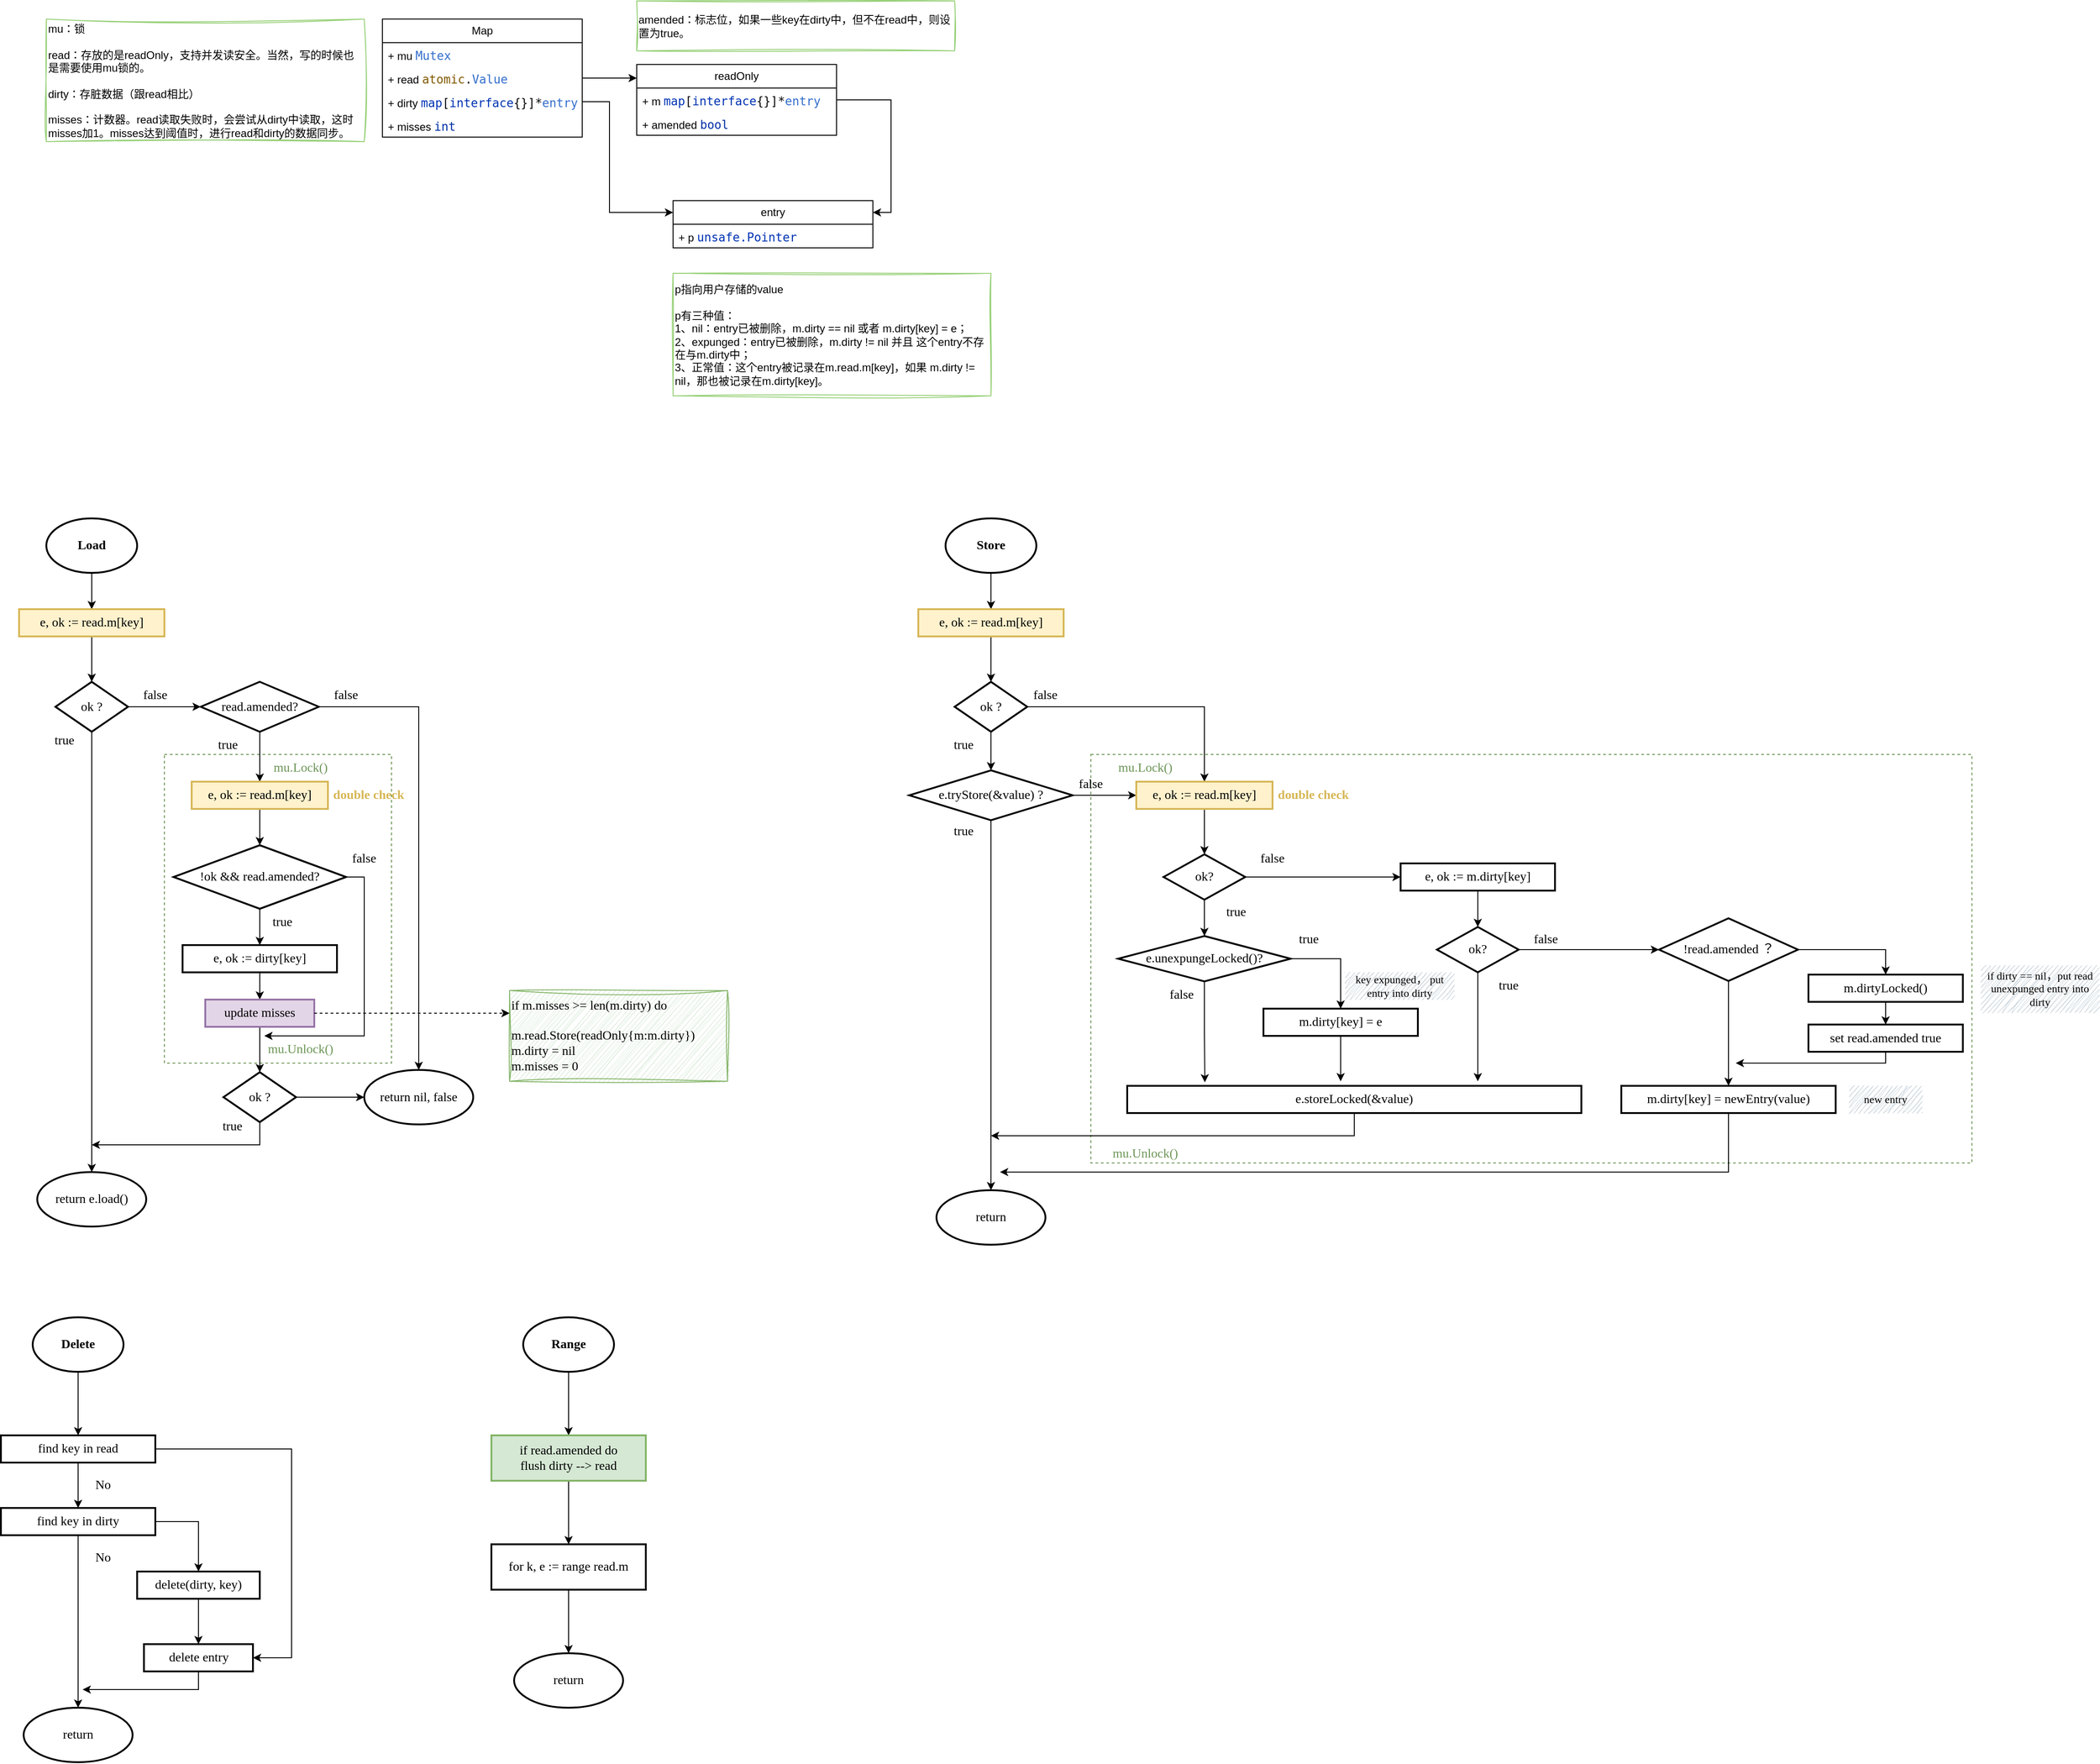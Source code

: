 <mxfile version="21.0.6" type="github" pages="2">
  <diagram name="sync.Map" id="-BiWtIMFoqAlZpXaxyfn">
    <mxGraphModel dx="2022" dy="663" grid="1" gridSize="10" guides="1" tooltips="1" connect="1" arrows="1" fold="1" page="1" pageScale="1" pageWidth="827" pageHeight="1169" math="0" shadow="0">
      <root>
        <mxCell id="0" />
        <mxCell id="1" parent="0" />
        <mxCell id="FL3PhiT9PTm7MLn6hLmr-147" value="" style="rounded=0;whiteSpace=wrap;html=1;dashed=1;strokeColor=#6B9455;" vertex="1" parent="1">
          <mxGeometry x="900" y="1010" width="970" height="450" as="geometry" />
        </mxCell>
        <mxCell id="FL3PhiT9PTm7MLn6hLmr-145" value="" style="rounded=0;whiteSpace=wrap;html=1;dashed=1;strokeColor=#6B9455;" vertex="1" parent="1">
          <mxGeometry x="-120" y="1010" width="250" height="340" as="geometry" />
        </mxCell>
        <mxCell id="FL3PhiT9PTm7MLn6hLmr-1" value="Map" style="swimlane;fontStyle=0;childLayout=stackLayout;horizontal=1;startSize=26;fillColor=none;horizontalStack=0;resizeParent=1;resizeParentMax=0;resizeLast=0;collapsible=1;marginBottom=0;whiteSpace=wrap;html=1;" vertex="1" parent="1">
          <mxGeometry x="120" y="200" width="220" height="130" as="geometry" />
        </mxCell>
        <mxCell id="FL3PhiT9PTm7MLn6hLmr-2" value="+&amp;nbsp;mu &lt;span style=&quot;font-family: &amp;quot;JetBrains Mono&amp;quot;, monospace; font-size: 9.8pt; color: rgb(51, 110, 204);&quot;&gt;Mutex&lt;/span&gt;" style="text;strokeColor=none;fillColor=none;align=left;verticalAlign=top;spacingLeft=4;spacingRight=4;overflow=hidden;rotatable=0;points=[[0,0.5],[1,0.5]];portConstraint=eastwest;whiteSpace=wrap;html=1;" vertex="1" parent="FL3PhiT9PTm7MLn6hLmr-1">
          <mxGeometry y="26" width="220" height="26" as="geometry" />
        </mxCell>
        <mxCell id="FL3PhiT9PTm7MLn6hLmr-3" value="+&amp;nbsp;read &lt;span style=&quot;font-family: &amp;quot;JetBrains Mono&amp;quot;, monospace; font-size: 9.8pt; color: rgb(128, 89, 0);&quot;&gt;atomic&lt;/span&gt;&lt;span style=&quot;background-color: rgb(255, 255, 255); color: rgb(8, 8, 8); font-family: &amp;quot;JetBrains Mono&amp;quot;, monospace; font-size: 9.8pt;&quot;&gt;.&lt;/span&gt;&lt;span style=&quot;font-family: &amp;quot;JetBrains Mono&amp;quot;, monospace; font-size: 9.8pt; color: rgb(51, 110, 204);&quot;&gt;Value&lt;/span&gt;" style="text;strokeColor=none;fillColor=none;align=left;verticalAlign=top;spacingLeft=4;spacingRight=4;overflow=hidden;rotatable=0;points=[[0,0.5],[1,0.5]];portConstraint=eastwest;whiteSpace=wrap;html=1;" vertex="1" parent="FL3PhiT9PTm7MLn6hLmr-1">
          <mxGeometry y="52" width="220" height="26" as="geometry" />
        </mxCell>
        <mxCell id="FL3PhiT9PTm7MLn6hLmr-4" value="+&amp;nbsp;dirty &lt;span style=&quot;font-family: &amp;quot;JetBrains Mono&amp;quot;, monospace; font-size: 9.8pt; color: rgb(0, 51, 179);&quot;&gt;map&lt;/span&gt;&lt;span style=&quot;background-color: rgb(255, 255, 255); color: rgb(8, 8, 8); font-family: &amp;quot;JetBrains Mono&amp;quot;, monospace; font-size: 9.8pt;&quot;&gt;[&lt;/span&gt;&lt;span style=&quot;font-family: &amp;quot;JetBrains Mono&amp;quot;, monospace; font-size: 9.8pt; color: rgb(0, 51, 179);&quot;&gt;interface&lt;/span&gt;&lt;span style=&quot;background-color: rgb(255, 255, 255); color: rgb(8, 8, 8); font-family: &amp;quot;JetBrains Mono&amp;quot;, monospace; font-size: 9.8pt;&quot;&gt;{}]*&lt;/span&gt;&lt;span style=&quot;font-family: &amp;quot;JetBrains Mono&amp;quot;, monospace; font-size: 9.8pt; color: rgb(51, 110, 204);&quot;&gt;entry&lt;/span&gt;" style="text;strokeColor=none;fillColor=none;align=left;verticalAlign=top;spacingLeft=4;spacingRight=4;overflow=hidden;rotatable=0;points=[[0,0.5],[1,0.5]];portConstraint=eastwest;whiteSpace=wrap;html=1;" vertex="1" parent="FL3PhiT9PTm7MLn6hLmr-1">
          <mxGeometry y="78" width="220" height="26" as="geometry" />
        </mxCell>
        <mxCell id="FL3PhiT9PTm7MLn6hLmr-5" value="+&amp;nbsp;misses &lt;span style=&quot;font-family: &amp;quot;JetBrains Mono&amp;quot;, monospace; font-size: 9.8pt; color: rgb(0, 47, 166);&quot;&gt;int&lt;/span&gt;" style="text;strokeColor=none;fillColor=none;align=left;verticalAlign=top;spacingLeft=4;spacingRight=4;overflow=hidden;rotatable=0;points=[[0,0.5],[1,0.5]];portConstraint=eastwest;whiteSpace=wrap;html=1;" vertex="1" parent="FL3PhiT9PTm7MLn6hLmr-1">
          <mxGeometry y="104" width="220" height="26" as="geometry" />
        </mxCell>
        <mxCell id="FL3PhiT9PTm7MLn6hLmr-19" value="" style="edgeStyle=orthogonalEdgeStyle;rounded=0;orthogonalLoop=1;jettySize=auto;html=1;entryX=1;entryY=0.25;entryDx=0;entryDy=0;" edge="1" parent="1" source="FL3PhiT9PTm7MLn6hLmr-6" target="FL3PhiT9PTm7MLn6hLmr-11">
          <mxGeometry relative="1" as="geometry">
            <mxPoint x="770.0" y="289" as="targetPoint" />
            <Array as="points">
              <mxPoint x="680" y="289" />
              <mxPoint x="680" y="413" />
            </Array>
          </mxGeometry>
        </mxCell>
        <mxCell id="FL3PhiT9PTm7MLn6hLmr-6" value="readOnly" style="swimlane;fontStyle=0;childLayout=stackLayout;horizontal=1;startSize=26;fillColor=none;horizontalStack=0;resizeParent=1;resizeParentMax=0;resizeLast=0;collapsible=1;marginBottom=0;whiteSpace=wrap;html=1;" vertex="1" parent="1">
          <mxGeometry x="400" y="250" width="220" height="78" as="geometry" />
        </mxCell>
        <mxCell id="FL3PhiT9PTm7MLn6hLmr-9" value="+ m&amp;nbsp;&lt;span style=&quot;font-family: &amp;quot;JetBrains Mono&amp;quot;, monospace; font-size: 9.8pt; color: rgb(0, 51, 179);&quot;&gt;map&lt;/span&gt;&lt;span style=&quot;background-color: rgb(255, 255, 255); color: rgb(8, 8, 8); font-family: &amp;quot;JetBrains Mono&amp;quot;, monospace; font-size: 9.8pt;&quot;&gt;[&lt;/span&gt;&lt;span style=&quot;font-family: &amp;quot;JetBrains Mono&amp;quot;, monospace; font-size: 9.8pt; color: rgb(0, 51, 179);&quot;&gt;interface&lt;/span&gt;&lt;span style=&quot;background-color: rgb(255, 255, 255); color: rgb(8, 8, 8); font-family: &amp;quot;JetBrains Mono&amp;quot;, monospace; font-size: 9.8pt;&quot;&gt;{}]*&lt;/span&gt;&lt;span style=&quot;font-family: &amp;quot;JetBrains Mono&amp;quot;, monospace; font-size: 9.8pt; color: rgb(51, 110, 204);&quot;&gt;entry&lt;/span&gt;" style="text;strokeColor=none;fillColor=none;align=left;verticalAlign=top;spacingLeft=4;spacingRight=4;overflow=hidden;rotatable=0;points=[[0,0.5],[1,0.5]];portConstraint=eastwest;whiteSpace=wrap;html=1;" vertex="1" parent="FL3PhiT9PTm7MLn6hLmr-6">
          <mxGeometry y="26" width="220" height="26" as="geometry" />
        </mxCell>
        <mxCell id="FL3PhiT9PTm7MLn6hLmr-10" value="+ amended&amp;nbsp;&lt;span style=&quot;font-family: &amp;quot;JetBrains Mono&amp;quot;, monospace; font-size: 9.8pt; color: rgb(0, 47, 166);&quot;&gt;bool&lt;/span&gt;" style="text;strokeColor=none;fillColor=none;align=left;verticalAlign=top;spacingLeft=4;spacingRight=4;overflow=hidden;rotatable=0;points=[[0,0.5],[1,0.5]];portConstraint=eastwest;whiteSpace=wrap;html=1;" vertex="1" parent="FL3PhiT9PTm7MLn6hLmr-6">
          <mxGeometry y="52" width="220" height="26" as="geometry" />
        </mxCell>
        <mxCell id="FL3PhiT9PTm7MLn6hLmr-11" value="entry" style="swimlane;fontStyle=0;childLayout=stackLayout;horizontal=1;startSize=26;fillColor=none;horizontalStack=0;resizeParent=1;resizeParentMax=0;resizeLast=0;collapsible=1;marginBottom=0;whiteSpace=wrap;html=1;" vertex="1" parent="1">
          <mxGeometry x="440" y="400" width="220" height="52" as="geometry" />
        </mxCell>
        <mxCell id="FL3PhiT9PTm7MLn6hLmr-12" value="+ p &lt;font face=&quot;JetBrains Mono, monospace&quot; color=&quot;#0033b3&quot;&gt;&lt;span style=&quot;font-size: 13.067px;&quot;&gt;unsafe.Pointer&lt;/span&gt;&lt;/font&gt;" style="text;strokeColor=none;fillColor=none;align=left;verticalAlign=top;spacingLeft=4;spacingRight=4;overflow=hidden;rotatable=0;points=[[0,0.5],[1,0.5]];portConstraint=eastwest;whiteSpace=wrap;html=1;" vertex="1" parent="FL3PhiT9PTm7MLn6hLmr-11">
          <mxGeometry y="26" width="220" height="26" as="geometry" />
        </mxCell>
        <mxCell id="FL3PhiT9PTm7MLn6hLmr-14" value="p指向用户存储的value&lt;br&gt;&lt;br&gt;p有三种值：&lt;br&gt;1、nil：entry已被删除，m.dirty == nil 或者 m.dirty[key] = e；&lt;br&gt;2、expunged：entry已被删除，m.dirty != nil 并且 这个entry不存在与m.dirty中；&lt;br&gt;3、正常值：这个entry被记录在m.read.m[key]，如果 m.dirty != nil，那也被记录在m.dirty[key]。" style="text;html=1;align=left;verticalAlign=middle;whiteSpace=wrap;rounded=0;sketch=1;curveFitting=1;jiggle=2;strokeColor=#97D077;" vertex="1" parent="1">
          <mxGeometry x="440" y="480" width="350" height="135" as="geometry" />
        </mxCell>
        <mxCell id="FL3PhiT9PTm7MLn6hLmr-15" value="" style="endArrow=classic;html=1;rounded=0;exitX=1;exitY=0.5;exitDx=0;exitDy=0;" edge="1" parent="1" source="FL3PhiT9PTm7MLn6hLmr-3">
          <mxGeometry width="50" height="50" relative="1" as="geometry">
            <mxPoint x="280" y="400" as="sourcePoint" />
            <mxPoint x="400" y="265" as="targetPoint" />
          </mxGeometry>
        </mxCell>
        <mxCell id="FL3PhiT9PTm7MLn6hLmr-20" value="" style="edgeStyle=orthogonalEdgeStyle;rounded=0;orthogonalLoop=1;jettySize=auto;html=1;entryX=0;entryY=0.25;entryDx=0;entryDy=0;exitX=1;exitY=0.5;exitDx=0;exitDy=0;" edge="1" parent="1" source="FL3PhiT9PTm7MLn6hLmr-4" target="FL3PhiT9PTm7MLn6hLmr-11">
          <mxGeometry relative="1" as="geometry">
            <Array as="points">
              <mxPoint x="370" y="291" />
              <mxPoint x="370" y="413" />
            </Array>
          </mxGeometry>
        </mxCell>
        <mxCell id="FL3PhiT9PTm7MLn6hLmr-22" value="mu：锁&lt;br&gt;&lt;br&gt;read：存放的是readOnly，支持并发读安全。当然，写的时候也是需要使用mu锁的。&lt;br&gt;&lt;br&gt;dirty：存脏数据（跟read相比）&lt;br&gt;&lt;br&gt;misses：计数器。read读取失败时，会尝试从dirty中读取，这时misses加1。misses达到阈值时，进行read和dirty的数据同步。" style="text;html=1;align=left;verticalAlign=middle;whiteSpace=wrap;rounded=0;sketch=1;curveFitting=1;jiggle=2;strokeColor=#97D077;" vertex="1" parent="1">
          <mxGeometry x="-250" y="200" width="350" height="135" as="geometry" />
        </mxCell>
        <mxCell id="FL3PhiT9PTm7MLn6hLmr-23" value="amended：标志位，如果一些key在dirty中，但不在read中，则设置为true。" style="text;html=1;align=left;verticalAlign=middle;whiteSpace=wrap;rounded=0;sketch=1;curveFitting=1;jiggle=2;strokeColor=#97D077;" vertex="1" parent="1">
          <mxGeometry x="400" y="180" width="350" height="55" as="geometry" />
        </mxCell>
        <mxCell id="FL3PhiT9PTm7MLn6hLmr-26" value="" style="edgeStyle=orthogonalEdgeStyle;rounded=0;orthogonalLoop=1;jettySize=auto;html=1;fontFamily=Comic Sans MS;fontSize=14;" edge="1" parent="1" source="FL3PhiT9PTm7MLn6hLmr-24" target="FL3PhiT9PTm7MLn6hLmr-25">
          <mxGeometry relative="1" as="geometry" />
        </mxCell>
        <mxCell id="FL3PhiT9PTm7MLn6hLmr-24" value="Load" style="strokeWidth=2;html=1;shape=mxgraph.flowchart.start_1;whiteSpace=wrap;fontFamily=Comic Sans MS;fontSize=14;fontStyle=1" vertex="1" parent="1">
          <mxGeometry x="-250" y="750" width="100" height="60" as="geometry" />
        </mxCell>
        <mxCell id="FL3PhiT9PTm7MLn6hLmr-28" value="" style="edgeStyle=orthogonalEdgeStyle;rounded=0;orthogonalLoop=1;jettySize=auto;html=1;" edge="1" parent="1" source="FL3PhiT9PTm7MLn6hLmr-25" target="FL3PhiT9PTm7MLn6hLmr-27">
          <mxGeometry relative="1" as="geometry" />
        </mxCell>
        <mxCell id="FL3PhiT9PTm7MLn6hLmr-25" value="e, ok := read.m[key]" style="whiteSpace=wrap;html=1;strokeWidth=2;fontFamily=Comic Sans MS;fontSize=14;fillColor=#fff2cc;strokeColor=#d6b656;" vertex="1" parent="1">
          <mxGeometry x="-280" y="850" width="160" height="30" as="geometry" />
        </mxCell>
        <mxCell id="FL3PhiT9PTm7MLn6hLmr-30" value="" style="edgeStyle=orthogonalEdgeStyle;rounded=0;orthogonalLoop=1;jettySize=auto;html=1;" edge="1" parent="1" source="FL3PhiT9PTm7MLn6hLmr-27" target="FL3PhiT9PTm7MLn6hLmr-29">
          <mxGeometry relative="1" as="geometry" />
        </mxCell>
        <mxCell id="FL3PhiT9PTm7MLn6hLmr-32" value="" style="edgeStyle=orthogonalEdgeStyle;rounded=0;orthogonalLoop=1;jettySize=auto;html=1;" edge="1" parent="1" source="FL3PhiT9PTm7MLn6hLmr-27" target="FL3PhiT9PTm7MLn6hLmr-31">
          <mxGeometry relative="1" as="geometry" />
        </mxCell>
        <mxCell id="FL3PhiT9PTm7MLn6hLmr-27" value="ok ?" style="rhombus;whiteSpace=wrap;html=1;fontSize=14;fontFamily=Comic Sans MS;strokeWidth=2;" vertex="1" parent="1">
          <mxGeometry x="-240" y="930" width="80" height="55" as="geometry" />
        </mxCell>
        <mxCell id="FL3PhiT9PTm7MLn6hLmr-29" value="return e.load()" style="strokeWidth=2;html=1;shape=mxgraph.flowchart.start_1;whiteSpace=wrap;fontFamily=Comic Sans MS;fontSize=14;" vertex="1" parent="1">
          <mxGeometry x="-260" y="1470" width="120" height="60" as="geometry" />
        </mxCell>
        <mxCell id="FL3PhiT9PTm7MLn6hLmr-38" value="" style="edgeStyle=orthogonalEdgeStyle;rounded=0;orthogonalLoop=1;jettySize=auto;html=1;" edge="1" parent="1" source="FL3PhiT9PTm7MLn6hLmr-31" target="FL3PhiT9PTm7MLn6hLmr-37">
          <mxGeometry relative="1" as="geometry" />
        </mxCell>
        <mxCell id="FL3PhiT9PTm7MLn6hLmr-59" value="" style="edgeStyle=orthogonalEdgeStyle;rounded=0;orthogonalLoop=1;jettySize=auto;html=1;entryX=0.5;entryY=0;entryDx=0;entryDy=0;entryPerimeter=0;" edge="1" parent="1" source="FL3PhiT9PTm7MLn6hLmr-31" target="FL3PhiT9PTm7MLn6hLmr-56">
          <mxGeometry relative="1" as="geometry">
            <mxPoint x="135" y="957.5" as="targetPoint" />
          </mxGeometry>
        </mxCell>
        <mxCell id="FL3PhiT9PTm7MLn6hLmr-31" value="read.amended?" style="rhombus;whiteSpace=wrap;html=1;fontSize=14;fontFamily=Comic Sans MS;strokeWidth=2;" vertex="1" parent="1">
          <mxGeometry x="-80" y="930" width="130" height="55" as="geometry" />
        </mxCell>
        <mxCell id="FL3PhiT9PTm7MLn6hLmr-33" value="true" style="text;html=1;strokeColor=none;fillColor=none;align=center;verticalAlign=middle;whiteSpace=wrap;rounded=0;fontFamily=Comic Sans MS;fontSize=14;" vertex="1" parent="1">
          <mxGeometry x="-260" y="980" width="60" height="30" as="geometry" />
        </mxCell>
        <mxCell id="FL3PhiT9PTm7MLn6hLmr-34" value="false" style="text;html=1;strokeColor=none;fillColor=none;align=center;verticalAlign=middle;whiteSpace=wrap;rounded=0;fontFamily=Comic Sans MS;fontSize=14;" vertex="1" parent="1">
          <mxGeometry x="-160" y="930" width="60" height="30" as="geometry" />
        </mxCell>
        <mxCell id="FL3PhiT9PTm7MLn6hLmr-45" value="" style="edgeStyle=orthogonalEdgeStyle;rounded=0;orthogonalLoop=1;jettySize=auto;html=1;entryX=0.5;entryY=0;entryDx=0;entryDy=0;" edge="1" parent="1" source="FL3PhiT9PTm7MLn6hLmr-37" target="FL3PhiT9PTm7MLn6hLmr-46">
          <mxGeometry relative="1" as="geometry">
            <mxPoint x="-15" y="1135" as="targetPoint" />
          </mxGeometry>
        </mxCell>
        <mxCell id="FL3PhiT9PTm7MLn6hLmr-37" value="e, ok := read.m[key]" style="whiteSpace=wrap;html=1;fontSize=14;fontFamily=Comic Sans MS;strokeWidth=2;fillColor=#fff2cc;strokeColor=#d6b656;" vertex="1" parent="1">
          <mxGeometry x="-90" y="1040" width="150" height="30" as="geometry" />
        </mxCell>
        <mxCell id="FL3PhiT9PTm7MLn6hLmr-41" value="false" style="text;html=1;strokeColor=none;fillColor=none;align=center;verticalAlign=middle;whiteSpace=wrap;rounded=0;fontFamily=Comic Sans MS;fontSize=14;" vertex="1" parent="1">
          <mxGeometry x="50" y="930" width="60" height="30" as="geometry" />
        </mxCell>
        <mxCell id="FL3PhiT9PTm7MLn6hLmr-43" value="true" style="text;html=1;strokeColor=none;fillColor=none;align=center;verticalAlign=middle;whiteSpace=wrap;rounded=0;fontFamily=Comic Sans MS;fontSize=14;" vertex="1" parent="1">
          <mxGeometry x="-80" y="985" width="60" height="30" as="geometry" />
        </mxCell>
        <mxCell id="FL3PhiT9PTm7MLn6hLmr-48" value="" style="edgeStyle=orthogonalEdgeStyle;rounded=0;orthogonalLoop=1;jettySize=auto;html=1;" edge="1" parent="1" source="FL3PhiT9PTm7MLn6hLmr-46" target="FL3PhiT9PTm7MLn6hLmr-47">
          <mxGeometry relative="1" as="geometry" />
        </mxCell>
        <mxCell id="FL3PhiT9PTm7MLn6hLmr-63" value="" style="edgeStyle=orthogonalEdgeStyle;rounded=0;orthogonalLoop=1;jettySize=auto;html=1;" edge="1" parent="1" source="FL3PhiT9PTm7MLn6hLmr-46">
          <mxGeometry relative="1" as="geometry">
            <mxPoint x="-10" y="1320" as="targetPoint" />
            <Array as="points">
              <mxPoint x="100" y="1145" />
              <mxPoint x="100" y="1320" />
            </Array>
          </mxGeometry>
        </mxCell>
        <mxCell id="FL3PhiT9PTm7MLn6hLmr-46" value="!ok &amp;amp;&amp;amp; read.amended?" style="rhombus;whiteSpace=wrap;html=1;fontSize=14;fontFamily=Comic Sans MS;strokeWidth=2;" vertex="1" parent="1">
          <mxGeometry x="-110" y="1110" width="190" height="70" as="geometry" />
        </mxCell>
        <mxCell id="FL3PhiT9PTm7MLn6hLmr-50" value="" style="edgeStyle=orthogonalEdgeStyle;rounded=0;orthogonalLoop=1;jettySize=auto;html=1;" edge="1" parent="1" source="FL3PhiT9PTm7MLn6hLmr-47" target="FL3PhiT9PTm7MLn6hLmr-49">
          <mxGeometry relative="1" as="geometry" />
        </mxCell>
        <mxCell id="FL3PhiT9PTm7MLn6hLmr-47" value="e, ok := dirty[key]" style="whiteSpace=wrap;html=1;fontSize=14;fontFamily=Comic Sans MS;strokeWidth=2;" vertex="1" parent="1">
          <mxGeometry x="-100" y="1220" width="170" height="30" as="geometry" />
        </mxCell>
        <mxCell id="FL3PhiT9PTm7MLn6hLmr-52" value="" style="edgeStyle=orthogonalEdgeStyle;rounded=0;orthogonalLoop=1;jettySize=auto;html=1;" edge="1" parent="1" source="FL3PhiT9PTm7MLn6hLmr-49" target="FL3PhiT9PTm7MLn6hLmr-51">
          <mxGeometry relative="1" as="geometry" />
        </mxCell>
        <mxCell id="FL3PhiT9PTm7MLn6hLmr-49" value="update misses" style="whiteSpace=wrap;html=1;fontSize=14;fontFamily=Comic Sans MS;strokeWidth=2;fillColor=#e1d5e7;strokeColor=#9673a6;" vertex="1" parent="1">
          <mxGeometry x="-75" y="1280" width="120" height="30" as="geometry" />
        </mxCell>
        <mxCell id="FL3PhiT9PTm7MLn6hLmr-54" value="" style="edgeStyle=orthogonalEdgeStyle;rounded=0;orthogonalLoop=1;jettySize=auto;html=1;" edge="1" parent="1" source="FL3PhiT9PTm7MLn6hLmr-51">
          <mxGeometry relative="1" as="geometry">
            <mxPoint x="-200" y="1440" as="targetPoint" />
            <Array as="points">
              <mxPoint x="-15" y="1440" />
              <mxPoint x="-200" y="1440" />
            </Array>
          </mxGeometry>
        </mxCell>
        <mxCell id="FL3PhiT9PTm7MLn6hLmr-57" value="" style="edgeStyle=orthogonalEdgeStyle;rounded=0;orthogonalLoop=1;jettySize=auto;html=1;" edge="1" parent="1" source="FL3PhiT9PTm7MLn6hLmr-51" target="FL3PhiT9PTm7MLn6hLmr-56">
          <mxGeometry relative="1" as="geometry" />
        </mxCell>
        <mxCell id="FL3PhiT9PTm7MLn6hLmr-51" value="ok ?" style="rhombus;whiteSpace=wrap;html=1;fontSize=14;fontFamily=Comic Sans MS;strokeWidth=2;" vertex="1" parent="1">
          <mxGeometry x="-55" y="1360" width="80" height="55" as="geometry" />
        </mxCell>
        <mxCell id="FL3PhiT9PTm7MLn6hLmr-55" value="true" style="text;html=1;strokeColor=none;fillColor=none;align=center;verticalAlign=middle;whiteSpace=wrap;rounded=0;fontFamily=Comic Sans MS;fontSize=14;" vertex="1" parent="1">
          <mxGeometry x="-75" y="1405" width="60" height="30" as="geometry" />
        </mxCell>
        <mxCell id="FL3PhiT9PTm7MLn6hLmr-56" value="return nil, false" style="strokeWidth=2;html=1;shape=mxgraph.flowchart.start_1;whiteSpace=wrap;fontFamily=Comic Sans MS;fontSize=14;" vertex="1" parent="1">
          <mxGeometry x="100" y="1357.5" width="120" height="60" as="geometry" />
        </mxCell>
        <mxCell id="FL3PhiT9PTm7MLn6hLmr-60" value="double check" style="text;html=1;strokeColor=none;fillColor=none;align=center;verticalAlign=middle;whiteSpace=wrap;rounded=0;fontColor=#D6B656;fontFamily=Comic Sans MS;fontSize=14;fontStyle=1" vertex="1" parent="1">
          <mxGeometry x="60" y="1040" width="90" height="30" as="geometry" />
        </mxCell>
        <mxCell id="FL3PhiT9PTm7MLn6hLmr-61" value="true" style="text;html=1;strokeColor=none;fillColor=none;align=center;verticalAlign=middle;whiteSpace=wrap;rounded=0;fontFamily=Comic Sans MS;fontSize=14;" vertex="1" parent="1">
          <mxGeometry x="-20" y="1180" width="60" height="30" as="geometry" />
        </mxCell>
        <mxCell id="FL3PhiT9PTm7MLn6hLmr-64" value="false" style="text;html=1;strokeColor=none;fillColor=none;align=center;verticalAlign=middle;whiteSpace=wrap;rounded=0;fontFamily=Comic Sans MS;fontSize=14;" vertex="1" parent="1">
          <mxGeometry x="70" y="1110" width="60" height="30" as="geometry" />
        </mxCell>
        <mxCell id="FL3PhiT9PTm7MLn6hLmr-66" value="if m.misses &amp;gt;= len(m.dirty) do&lt;br style=&quot;font-size: 14px;&quot;&gt;&lt;br style=&quot;font-size: 14px;&quot;&gt;m.read.Store(readOnly{m:m.dirty})&lt;br style=&quot;font-size: 14px;&quot;&gt;m.dirty = nil&lt;br style=&quot;font-size: 14px;&quot;&gt;m.misses = 0" style="text;html=1;strokeColor=#82b366;fillColor=#d5e8d4;align=left;verticalAlign=middle;whiteSpace=wrap;rounded=0;fontFamily=Comic Sans MS;fontSize=14;fontStyle=0;sketch=1;curveFitting=1;jiggle=2;" vertex="1" parent="1">
          <mxGeometry x="260" y="1270" width="240" height="100" as="geometry" />
        </mxCell>
        <mxCell id="FL3PhiT9PTm7MLn6hLmr-67" value="" style="endArrow=classic;html=1;rounded=0;entryX=0;entryY=0.25;entryDx=0;entryDy=0;exitX=1;exitY=0.5;exitDx=0;exitDy=0;dashed=1;" edge="1" parent="1" source="FL3PhiT9PTm7MLn6hLmr-49" target="FL3PhiT9PTm7MLn6hLmr-66">
          <mxGeometry width="50" height="50" relative="1" as="geometry">
            <mxPoint x="170" y="1330" as="sourcePoint" />
            <mxPoint x="220" y="1280" as="targetPoint" />
          </mxGeometry>
        </mxCell>
        <mxCell id="FL3PhiT9PTm7MLn6hLmr-68" value="mu.Lock()" style="text;html=1;strokeColor=none;fillColor=none;align=center;verticalAlign=middle;whiteSpace=wrap;rounded=0;fontFamily=Comic Sans MS;fontSize=14;fontColor=#6B9455;fontStyle=0" vertex="1" parent="1">
          <mxGeometry x="-10" y="1010" width="80" height="30" as="geometry" />
        </mxCell>
        <mxCell id="FL3PhiT9PTm7MLn6hLmr-69" value="mu.Unlock()" style="text;html=1;strokeColor=none;fillColor=none;align=center;verticalAlign=middle;whiteSpace=wrap;rounded=0;fontFamily=Comic Sans MS;fontSize=14;fontColor=#6B9455;fontStyle=0" vertex="1" parent="1">
          <mxGeometry x="-10" y="1320" width="80" height="30" as="geometry" />
        </mxCell>
        <mxCell id="FL3PhiT9PTm7MLn6hLmr-75" value="" style="edgeStyle=orthogonalEdgeStyle;rounded=0;orthogonalLoop=1;jettySize=auto;html=1;fontFamily=Comic Sans MS;fontSize=14;" edge="1" parent="1" source="FL3PhiT9PTm7MLn6hLmr-76" target="FL3PhiT9PTm7MLn6hLmr-78">
          <mxGeometry relative="1" as="geometry" />
        </mxCell>
        <mxCell id="FL3PhiT9PTm7MLn6hLmr-76" value="Store" style="strokeWidth=2;html=1;shape=mxgraph.flowchart.start_1;whiteSpace=wrap;fontFamily=Comic Sans MS;fontSize=14;fontStyle=1" vertex="1" parent="1">
          <mxGeometry x="740" y="750" width="100" height="60" as="geometry" />
        </mxCell>
        <mxCell id="FL3PhiT9PTm7MLn6hLmr-77" value="" style="edgeStyle=orthogonalEdgeStyle;rounded=0;orthogonalLoop=1;jettySize=auto;html=1;" edge="1" parent="1" source="FL3PhiT9PTm7MLn6hLmr-78" target="FL3PhiT9PTm7MLn6hLmr-80">
          <mxGeometry relative="1" as="geometry" />
        </mxCell>
        <mxCell id="FL3PhiT9PTm7MLn6hLmr-78" value="e, ok := read.m[key]" style="whiteSpace=wrap;html=1;strokeWidth=2;fontFamily=Comic Sans MS;fontSize=14;fillColor=#fff2cc;strokeColor=#d6b656;" vertex="1" parent="1">
          <mxGeometry x="710" y="850" width="160" height="30" as="geometry" />
        </mxCell>
        <mxCell id="FL3PhiT9PTm7MLn6hLmr-89" value="" style="edgeStyle=orthogonalEdgeStyle;rounded=0;orthogonalLoop=1;jettySize=auto;html=1;" edge="1" parent="1" source="FL3PhiT9PTm7MLn6hLmr-80" target="FL3PhiT9PTm7MLn6hLmr-88">
          <mxGeometry relative="1" as="geometry" />
        </mxCell>
        <mxCell id="FL3PhiT9PTm7MLn6hLmr-112" value="" style="edgeStyle=orthogonalEdgeStyle;rounded=0;orthogonalLoop=1;jettySize=auto;html=1;entryX=0.5;entryY=0;entryDx=0;entryDy=0;" edge="1" parent="1" source="FL3PhiT9PTm7MLn6hLmr-80" target="FL3PhiT9PTm7MLn6hLmr-94">
          <mxGeometry relative="1" as="geometry">
            <mxPoint x="890" y="957.5" as="targetPoint" />
          </mxGeometry>
        </mxCell>
        <mxCell id="FL3PhiT9PTm7MLn6hLmr-80" value="ok ?" style="rhombus;whiteSpace=wrap;html=1;fontSize=14;fontFamily=Comic Sans MS;strokeWidth=2;" vertex="1" parent="1">
          <mxGeometry x="750" y="930" width="80" height="55" as="geometry" />
        </mxCell>
        <mxCell id="FL3PhiT9PTm7MLn6hLmr-81" value="true" style="text;html=1;strokeColor=none;fillColor=none;align=center;verticalAlign=middle;whiteSpace=wrap;rounded=0;fontFamily=Comic Sans MS;fontSize=14;" vertex="1" parent="1">
          <mxGeometry x="730" y="985" width="60" height="30" as="geometry" />
        </mxCell>
        <mxCell id="FL3PhiT9PTm7MLn6hLmr-82" value="false" style="text;html=1;strokeColor=none;fillColor=none;align=center;verticalAlign=middle;whiteSpace=wrap;rounded=0;fontFamily=Comic Sans MS;fontSize=14;" vertex="1" parent="1">
          <mxGeometry x="870" y="1027.5" width="60" height="30" as="geometry" />
        </mxCell>
        <mxCell id="FL3PhiT9PTm7MLn6hLmr-84" value="return" style="strokeWidth=2;html=1;shape=mxgraph.flowchart.start_1;whiteSpace=wrap;fontFamily=Comic Sans MS;fontSize=14;" vertex="1" parent="1">
          <mxGeometry x="730" y="1490" width="120" height="60" as="geometry" />
        </mxCell>
        <mxCell id="FL3PhiT9PTm7MLn6hLmr-90" value="" style="edgeStyle=orthogonalEdgeStyle;rounded=0;orthogonalLoop=1;jettySize=auto;html=1;" edge="1" parent="1" source="FL3PhiT9PTm7MLn6hLmr-88" target="FL3PhiT9PTm7MLn6hLmr-84">
          <mxGeometry relative="1" as="geometry" />
        </mxCell>
        <mxCell id="FL3PhiT9PTm7MLn6hLmr-110" value="" style="edgeStyle=orthogonalEdgeStyle;rounded=0;orthogonalLoop=1;jettySize=auto;html=1;" edge="1" parent="1" source="FL3PhiT9PTm7MLn6hLmr-88" target="FL3PhiT9PTm7MLn6hLmr-94">
          <mxGeometry relative="1" as="geometry" />
        </mxCell>
        <mxCell id="FL3PhiT9PTm7MLn6hLmr-88" value="e.tryStore(&amp;amp;value) ?" style="rhombus;whiteSpace=wrap;html=1;fontSize=14;fontFamily=Comic Sans MS;strokeWidth=2;" vertex="1" parent="1">
          <mxGeometry x="700" y="1027.5" width="180" height="55" as="geometry" />
        </mxCell>
        <mxCell id="FL3PhiT9PTm7MLn6hLmr-91" value="true" style="text;html=1;strokeColor=none;fillColor=none;align=center;verticalAlign=middle;whiteSpace=wrap;rounded=0;fontFamily=Comic Sans MS;fontSize=14;" vertex="1" parent="1">
          <mxGeometry x="730" y="1080" width="60" height="30" as="geometry" />
        </mxCell>
        <mxCell id="FL3PhiT9PTm7MLn6hLmr-93" value="" style="edgeStyle=orthogonalEdgeStyle;rounded=0;orthogonalLoop=1;jettySize=auto;html=1;entryX=0.5;entryY=0;entryDx=0;entryDy=0;" edge="1" parent="1" source="FL3PhiT9PTm7MLn6hLmr-94" target="FL3PhiT9PTm7MLn6hLmr-96">
          <mxGeometry relative="1" as="geometry">
            <mxPoint x="1025" y="1135" as="targetPoint" />
          </mxGeometry>
        </mxCell>
        <mxCell id="FL3PhiT9PTm7MLn6hLmr-94" value="e, ok := read.m[key]" style="whiteSpace=wrap;html=1;fontSize=14;fontFamily=Comic Sans MS;strokeWidth=2;fillColor=#fff2cc;strokeColor=#d6b656;" vertex="1" parent="1">
          <mxGeometry x="950" y="1040" width="150" height="30" as="geometry" />
        </mxCell>
        <mxCell id="FL3PhiT9PTm7MLn6hLmr-104" value="" style="edgeStyle=orthogonalEdgeStyle;rounded=0;orthogonalLoop=1;jettySize=auto;html=1;" edge="1" parent="1" source="FL3PhiT9PTm7MLn6hLmr-96" target="FL3PhiT9PTm7MLn6hLmr-101">
          <mxGeometry relative="1" as="geometry" />
        </mxCell>
        <mxCell id="FL3PhiT9PTm7MLn6hLmr-118" value="" style="edgeStyle=orthogonalEdgeStyle;rounded=0;orthogonalLoop=1;jettySize=auto;html=1;" edge="1" parent="1" source="FL3PhiT9PTm7MLn6hLmr-96" target="FL3PhiT9PTm7MLn6hLmr-114">
          <mxGeometry relative="1" as="geometry" />
        </mxCell>
        <mxCell id="FL3PhiT9PTm7MLn6hLmr-96" value="ok?" style="rhombus;whiteSpace=wrap;html=1;fontSize=14;fontFamily=Comic Sans MS;strokeWidth=2;" vertex="1" parent="1">
          <mxGeometry x="980" y="1120" width="90" height="50" as="geometry" />
        </mxCell>
        <mxCell id="FL3PhiT9PTm7MLn6hLmr-107" value="" style="edgeStyle=orthogonalEdgeStyle;rounded=0;orthogonalLoop=1;jettySize=auto;html=1;exitX=0.5;exitY=1;exitDx=0;exitDy=0;" edge="1" parent="1" source="FL3PhiT9PTm7MLn6hLmr-97">
          <mxGeometry relative="1" as="geometry">
            <mxPoint x="1175" y="1370" as="targetPoint" />
            <Array as="points">
              <mxPoint x="1175" y="1370" />
            </Array>
          </mxGeometry>
        </mxCell>
        <mxCell id="FL3PhiT9PTm7MLn6hLmr-97" value="m.dirty[key] = e" style="whiteSpace=wrap;html=1;fontSize=14;fontFamily=Comic Sans MS;strokeWidth=2;" vertex="1" parent="1">
          <mxGeometry x="1090" y="1290" width="170" height="30" as="geometry" />
        </mxCell>
        <mxCell id="FL3PhiT9PTm7MLn6hLmr-98" value="double check" style="text;html=1;strokeColor=none;fillColor=none;align=center;verticalAlign=middle;whiteSpace=wrap;rounded=0;fontColor=#D6B656;fontFamily=Comic Sans MS;fontSize=14;fontStyle=1" vertex="1" parent="1">
          <mxGeometry x="1100" y="1040" width="90" height="30" as="geometry" />
        </mxCell>
        <mxCell id="FL3PhiT9PTm7MLn6hLmr-99" value="true" style="text;html=1;strokeColor=none;fillColor=none;align=center;verticalAlign=middle;whiteSpace=wrap;rounded=0;fontFamily=Comic Sans MS;fontSize=14;" vertex="1" parent="1">
          <mxGeometry x="1030" y="1169" width="60" height="30" as="geometry" />
        </mxCell>
        <mxCell id="FL3PhiT9PTm7MLn6hLmr-100" value="false" style="text;html=1;strokeColor=none;fillColor=none;align=center;verticalAlign=middle;whiteSpace=wrap;rounded=0;fontFamily=Comic Sans MS;fontSize=14;" vertex="1" parent="1">
          <mxGeometry x="1070" y="1110" width="60" height="30" as="geometry" />
        </mxCell>
        <mxCell id="FL3PhiT9PTm7MLn6hLmr-103" value="" style="edgeStyle=orthogonalEdgeStyle;rounded=0;orthogonalLoop=1;jettySize=auto;html=1;" edge="1" parent="1" source="FL3PhiT9PTm7MLn6hLmr-101" target="FL3PhiT9PTm7MLn6hLmr-102">
          <mxGeometry relative="1" as="geometry" />
        </mxCell>
        <mxCell id="FL3PhiT9PTm7MLn6hLmr-101" value="e, ok := m.dirty[key]" style="whiteSpace=wrap;html=1;fontSize=14;fontFamily=Comic Sans MS;strokeWidth=2;" vertex="1" parent="1">
          <mxGeometry x="1241" y="1130" width="170" height="30" as="geometry" />
        </mxCell>
        <mxCell id="FL3PhiT9PTm7MLn6hLmr-109" value="" style="edgeStyle=orthogonalEdgeStyle;rounded=0;orthogonalLoop=1;jettySize=auto;html=1;" edge="1" parent="1" source="FL3PhiT9PTm7MLn6hLmr-102">
          <mxGeometry relative="1" as="geometry">
            <mxPoint x="1326" y="1370" as="targetPoint" />
          </mxGeometry>
        </mxCell>
        <mxCell id="FL3PhiT9PTm7MLn6hLmr-140" value="" style="edgeStyle=orthogonalEdgeStyle;rounded=0;orthogonalLoop=1;jettySize=auto;html=1;entryX=0;entryY=0.5;entryDx=0;entryDy=0;" edge="1" parent="1" source="FL3PhiT9PTm7MLn6hLmr-102" target="FL3PhiT9PTm7MLn6hLmr-130">
          <mxGeometry relative="1" as="geometry">
            <mxPoint x="1436.0" y="1225" as="targetPoint" />
          </mxGeometry>
        </mxCell>
        <mxCell id="FL3PhiT9PTm7MLn6hLmr-102" value="ok?" style="rhombus;whiteSpace=wrap;html=1;fontSize=14;fontFamily=Comic Sans MS;strokeWidth=2;" vertex="1" parent="1">
          <mxGeometry x="1281" y="1200" width="90" height="50" as="geometry" />
        </mxCell>
        <mxCell id="FL3PhiT9PTm7MLn6hLmr-129" value="" style="edgeStyle=orthogonalEdgeStyle;rounded=0;orthogonalLoop=1;jettySize=auto;html=1;" edge="1" parent="1" source="FL3PhiT9PTm7MLn6hLmr-106">
          <mxGeometry relative="1" as="geometry">
            <mxPoint x="790" y="1430" as="targetPoint" />
            <Array as="points">
              <mxPoint x="1190" y="1430" />
              <mxPoint x="790" y="1430" />
            </Array>
          </mxGeometry>
        </mxCell>
        <mxCell id="FL3PhiT9PTm7MLn6hLmr-106" value="e.storeLocked(&amp;amp;value)" style="whiteSpace=wrap;html=1;fontSize=14;fontFamily=Comic Sans MS;strokeWidth=2;" vertex="1" parent="1">
          <mxGeometry x="940" y="1375" width="500" height="30" as="geometry" />
        </mxCell>
        <mxCell id="FL3PhiT9PTm7MLn6hLmr-113" value="false" style="text;html=1;strokeColor=none;fillColor=none;align=center;verticalAlign=middle;whiteSpace=wrap;rounded=0;fontFamily=Comic Sans MS;fontSize=14;" vertex="1" parent="1">
          <mxGeometry x="820" y="930" width="60" height="30" as="geometry" />
        </mxCell>
        <mxCell id="FL3PhiT9PTm7MLn6hLmr-115" value="" style="edgeStyle=orthogonalEdgeStyle;rounded=0;orthogonalLoop=1;jettySize=auto;html=1;entryX=0.171;entryY=-0.128;entryDx=0;entryDy=0;entryPerimeter=0;" edge="1" parent="1" source="FL3PhiT9PTm7MLn6hLmr-114" target="FL3PhiT9PTm7MLn6hLmr-106">
          <mxGeometry relative="1" as="geometry" />
        </mxCell>
        <mxCell id="FL3PhiT9PTm7MLn6hLmr-117" value="" style="edgeStyle=orthogonalEdgeStyle;rounded=0;orthogonalLoop=1;jettySize=auto;html=1;entryX=0.5;entryY=0;entryDx=0;entryDy=0;" edge="1" parent="1" source="FL3PhiT9PTm7MLn6hLmr-114" target="FL3PhiT9PTm7MLn6hLmr-97">
          <mxGeometry relative="1" as="geometry">
            <mxPoint x="1235" y="1235" as="targetPoint" />
            <Array as="points">
              <mxPoint x="1175" y="1235" />
            </Array>
          </mxGeometry>
        </mxCell>
        <mxCell id="FL3PhiT9PTm7MLn6hLmr-114" value="e.unexpungeLocked()?" style="rhombus;whiteSpace=wrap;html=1;fontSize=14;fontFamily=Comic Sans MS;strokeWidth=2;" vertex="1" parent="1">
          <mxGeometry x="930" y="1210" width="190" height="50" as="geometry" />
        </mxCell>
        <mxCell id="FL3PhiT9PTm7MLn6hLmr-119" value="true" style="text;html=1;strokeColor=none;fillColor=none;align=center;verticalAlign=middle;whiteSpace=wrap;rounded=0;fontFamily=Comic Sans MS;fontSize=14;" vertex="1" parent="1">
          <mxGeometry x="1110" y="1199" width="60" height="30" as="geometry" />
        </mxCell>
        <mxCell id="FL3PhiT9PTm7MLn6hLmr-120" value="false" style="text;html=1;strokeColor=none;fillColor=none;align=center;verticalAlign=middle;whiteSpace=wrap;rounded=0;fontFamily=Comic Sans MS;fontSize=14;" vertex="1" parent="1">
          <mxGeometry x="970" y="1260" width="60" height="30" as="geometry" />
        </mxCell>
        <mxCell id="FL3PhiT9PTm7MLn6hLmr-122" value="key expunged， put entry into dirty" style="text;html=1;strokeColor=none;fillColor=#bac8d3;align=center;verticalAlign=middle;whiteSpace=wrap;rounded=0;fontFamily=Comic Sans MS;labelBackgroundColor=none;labelBorderColor=none;sketch=1;curveFitting=1;jiggle=2;glass=0;shadow=0;" vertex="1" parent="1">
          <mxGeometry x="1180" y="1250" width="120" height="30" as="geometry" />
        </mxCell>
        <mxCell id="FL3PhiT9PTm7MLn6hLmr-123" value="true" style="text;html=1;strokeColor=none;fillColor=none;align=center;verticalAlign=middle;whiteSpace=wrap;rounded=0;fontFamily=Comic Sans MS;fontSize=14;" vertex="1" parent="1">
          <mxGeometry x="1330" y="1250" width="60" height="30" as="geometry" />
        </mxCell>
        <mxCell id="FL3PhiT9PTm7MLn6hLmr-144" value="" style="edgeStyle=orthogonalEdgeStyle;rounded=0;orthogonalLoop=1;jettySize=auto;html=1;" edge="1" parent="1" source="FL3PhiT9PTm7MLn6hLmr-126">
          <mxGeometry relative="1" as="geometry">
            <mxPoint x="800" y="1470" as="targetPoint" />
            <Array as="points">
              <mxPoint x="1602" y="1470" />
            </Array>
          </mxGeometry>
        </mxCell>
        <mxCell id="FL3PhiT9PTm7MLn6hLmr-126" value="m.dirty[key] = newEntry(value)" style="whiteSpace=wrap;html=1;fontSize=14;fontFamily=Comic Sans MS;strokeWidth=2;" vertex="1" parent="1">
          <mxGeometry x="1484" y="1375" width="236" height="30" as="geometry" />
        </mxCell>
        <mxCell id="FL3PhiT9PTm7MLn6hLmr-127" value="new entry" style="text;html=1;strokeColor=none;fillColor=#bac8d3;align=center;verticalAlign=middle;whiteSpace=wrap;rounded=0;fontFamily=Comic Sans MS;labelBackgroundColor=none;labelBorderColor=none;sketch=1;curveFitting=1;jiggle=2;glass=0;shadow=0;" vertex="1" parent="1">
          <mxGeometry x="1735" y="1375" width="80" height="30" as="geometry" />
        </mxCell>
        <mxCell id="FL3PhiT9PTm7MLn6hLmr-134" value="" style="edgeStyle=orthogonalEdgeStyle;rounded=0;orthogonalLoop=1;jettySize=auto;html=1;entryX=0.5;entryY=0;entryDx=0;entryDy=0;" edge="1" parent="1" source="FL3PhiT9PTm7MLn6hLmr-130" target="FL3PhiT9PTm7MLn6hLmr-131">
          <mxGeometry relative="1" as="geometry" />
        </mxCell>
        <mxCell id="FL3PhiT9PTm7MLn6hLmr-136" value="" style="edgeStyle=orthogonalEdgeStyle;rounded=0;orthogonalLoop=1;jettySize=auto;html=1;" edge="1" parent="1" source="FL3PhiT9PTm7MLn6hLmr-130" target="FL3PhiT9PTm7MLn6hLmr-126">
          <mxGeometry relative="1" as="geometry" />
        </mxCell>
        <mxCell id="FL3PhiT9PTm7MLn6hLmr-130" value="!read.amended ？" style="rhombus;whiteSpace=wrap;html=1;fontSize=14;fontFamily=Comic Sans MS;strokeWidth=2;" vertex="1" parent="1">
          <mxGeometry x="1525.5" y="1190.5" width="153" height="69" as="geometry" />
        </mxCell>
        <mxCell id="FL3PhiT9PTm7MLn6hLmr-133" value="" style="edgeStyle=orthogonalEdgeStyle;rounded=0;orthogonalLoop=1;jettySize=auto;html=1;" edge="1" parent="1" source="FL3PhiT9PTm7MLn6hLmr-131" target="FL3PhiT9PTm7MLn6hLmr-132">
          <mxGeometry relative="1" as="geometry" />
        </mxCell>
        <mxCell id="FL3PhiT9PTm7MLn6hLmr-131" value="m.dirtyLocked()" style="whiteSpace=wrap;html=1;fontSize=14;fontFamily=Comic Sans MS;strokeWidth=2;" vertex="1" parent="1">
          <mxGeometry x="1690" y="1252.5" width="170" height="30" as="geometry" />
        </mxCell>
        <mxCell id="FL3PhiT9PTm7MLn6hLmr-135" value="" style="edgeStyle=orthogonalEdgeStyle;rounded=0;orthogonalLoop=1;jettySize=auto;html=1;" edge="1" parent="1" source="FL3PhiT9PTm7MLn6hLmr-132">
          <mxGeometry relative="1" as="geometry">
            <mxPoint x="1610" y="1350" as="targetPoint" />
            <Array as="points">
              <mxPoint x="1775" y="1350" />
            </Array>
          </mxGeometry>
        </mxCell>
        <mxCell id="FL3PhiT9PTm7MLn6hLmr-132" value="&lt;div style=&quot;text-align: left;&quot;&gt;&lt;span style=&quot;background-color: initial;&quot;&gt;set read.amended true&lt;/span&gt;&lt;/div&gt;" style="whiteSpace=wrap;html=1;fontSize=14;fontFamily=Comic Sans MS;strokeWidth=2;" vertex="1" parent="1">
          <mxGeometry x="1690" y="1307.5" width="170" height="30" as="geometry" />
        </mxCell>
        <mxCell id="FL3PhiT9PTm7MLn6hLmr-141" value="false" style="text;html=1;strokeColor=none;fillColor=none;align=center;verticalAlign=middle;whiteSpace=wrap;rounded=0;fontFamily=Comic Sans MS;fontSize=14;" vertex="1" parent="1">
          <mxGeometry x="1371" y="1199" width="60" height="30" as="geometry" />
        </mxCell>
        <mxCell id="FL3PhiT9PTm7MLn6hLmr-142" value="if dirty == nil，put read unexpunged entry into dirty" style="text;html=1;strokeColor=none;fillColor=#bac8d3;align=center;verticalAlign=middle;whiteSpace=wrap;rounded=0;fontFamily=Comic Sans MS;labelBackgroundColor=none;labelBorderColor=none;sketch=1;curveFitting=1;jiggle=2;glass=0;shadow=0;" vertex="1" parent="1">
          <mxGeometry x="1880" y="1242.5" width="130" height="50" as="geometry" />
        </mxCell>
        <mxCell id="FL3PhiT9PTm7MLn6hLmr-148" value="mu.Lock()" style="text;html=1;strokeColor=none;fillColor=none;align=center;verticalAlign=middle;whiteSpace=wrap;rounded=0;fontFamily=Comic Sans MS;fontSize=14;fontColor=#6B9455;fontStyle=0" vertex="1" parent="1">
          <mxGeometry x="920" y="1010" width="80" height="30" as="geometry" />
        </mxCell>
        <mxCell id="FL3PhiT9PTm7MLn6hLmr-149" value="mu.Unlock()" style="text;html=1;strokeColor=none;fillColor=none;align=center;verticalAlign=middle;whiteSpace=wrap;rounded=0;fontFamily=Comic Sans MS;fontSize=14;fontColor=#6B9455;fontStyle=0" vertex="1" parent="1">
          <mxGeometry x="920" y="1435" width="80" height="30" as="geometry" />
        </mxCell>
        <mxCell id="FL3PhiT9PTm7MLn6hLmr-152" value="" style="edgeStyle=orthogonalEdgeStyle;rounded=0;orthogonalLoop=1;jettySize=auto;html=1;" edge="1" parent="1" source="FL3PhiT9PTm7MLn6hLmr-150" target="FL3PhiT9PTm7MLn6hLmr-151">
          <mxGeometry relative="1" as="geometry" />
        </mxCell>
        <mxCell id="FL3PhiT9PTm7MLn6hLmr-150" value="Range" style="strokeWidth=2;html=1;shape=mxgraph.flowchart.start_1;whiteSpace=wrap;fontFamily=Comic Sans MS;fontSize=14;fontStyle=1" vertex="1" parent="1">
          <mxGeometry x="275" y="1630" width="100" height="60" as="geometry" />
        </mxCell>
        <mxCell id="FL3PhiT9PTm7MLn6hLmr-154" value="" style="edgeStyle=orthogonalEdgeStyle;rounded=0;orthogonalLoop=1;jettySize=auto;html=1;" edge="1" parent="1" source="FL3PhiT9PTm7MLn6hLmr-151" target="FL3PhiT9PTm7MLn6hLmr-153">
          <mxGeometry relative="1" as="geometry" />
        </mxCell>
        <mxCell id="FL3PhiT9PTm7MLn6hLmr-151" value="if read.amended do&lt;br&gt;flush dirty --&amp;gt; read" style="whiteSpace=wrap;html=1;fontSize=14;fontFamily=Comic Sans MS;strokeWidth=2;fillColor=#d5e8d4;strokeColor=#82b366;" vertex="1" parent="1">
          <mxGeometry x="240" y="1760" width="170" height="50" as="geometry" />
        </mxCell>
        <mxCell id="FL3PhiT9PTm7MLn6hLmr-156" value="" style="edgeStyle=orthogonalEdgeStyle;rounded=0;orthogonalLoop=1;jettySize=auto;html=1;" edge="1" parent="1" source="FL3PhiT9PTm7MLn6hLmr-153" target="FL3PhiT9PTm7MLn6hLmr-155">
          <mxGeometry relative="1" as="geometry" />
        </mxCell>
        <mxCell id="FL3PhiT9PTm7MLn6hLmr-153" value="for k, e := range read.m" style="whiteSpace=wrap;html=1;fontSize=14;fontFamily=Comic Sans MS;strokeWidth=2;" vertex="1" parent="1">
          <mxGeometry x="240" y="1880" width="170" height="50" as="geometry" />
        </mxCell>
        <mxCell id="FL3PhiT9PTm7MLn6hLmr-155" value="return" style="strokeWidth=2;html=1;shape=mxgraph.flowchart.start_1;whiteSpace=wrap;fontFamily=Comic Sans MS;fontSize=14;" vertex="1" parent="1">
          <mxGeometry x="265" y="2000" width="120" height="60" as="geometry" />
        </mxCell>
        <mxCell id="FL3PhiT9PTm7MLn6hLmr-157" value="" style="edgeStyle=orthogonalEdgeStyle;rounded=0;orthogonalLoop=1;jettySize=auto;html=1;" edge="1" parent="1" source="FL3PhiT9PTm7MLn6hLmr-158" target="FL3PhiT9PTm7MLn6hLmr-160">
          <mxGeometry relative="1" as="geometry" />
        </mxCell>
        <mxCell id="FL3PhiT9PTm7MLn6hLmr-158" value="Delete" style="strokeWidth=2;html=1;shape=mxgraph.flowchart.start_1;whiteSpace=wrap;fontFamily=Comic Sans MS;fontSize=14;fontStyle=1" vertex="1" parent="1">
          <mxGeometry x="-265" y="1630" width="100" height="60" as="geometry" />
        </mxCell>
        <mxCell id="FL3PhiT9PTm7MLn6hLmr-159" value="" style="edgeStyle=orthogonalEdgeStyle;rounded=0;orthogonalLoop=1;jettySize=auto;html=1;" edge="1" parent="1" source="FL3PhiT9PTm7MLn6hLmr-160" target="FL3PhiT9PTm7MLn6hLmr-162">
          <mxGeometry relative="1" as="geometry" />
        </mxCell>
        <mxCell id="FL3PhiT9PTm7MLn6hLmr-175" value="" style="edgeStyle=orthogonalEdgeStyle;rounded=0;orthogonalLoop=1;jettySize=auto;html=1;entryX=1;entryY=0.5;entryDx=0;entryDy=0;" edge="1" parent="1" source="FL3PhiT9PTm7MLn6hLmr-160" target="FL3PhiT9PTm7MLn6hLmr-164">
          <mxGeometry relative="1" as="geometry">
            <mxPoint x="40" y="2010" as="targetPoint" />
            <Array as="points">
              <mxPoint x="20" y="1775" />
              <mxPoint x="20" y="2005" />
            </Array>
          </mxGeometry>
        </mxCell>
        <mxCell id="FL3PhiT9PTm7MLn6hLmr-160" value="find key in read" style="whiteSpace=wrap;html=1;fontSize=14;fontFamily=Comic Sans MS;strokeWidth=2;" vertex="1" parent="1">
          <mxGeometry x="-300" y="1760" width="170" height="30" as="geometry" />
        </mxCell>
        <mxCell id="FL3PhiT9PTm7MLn6hLmr-169" value="" style="edgeStyle=orthogonalEdgeStyle;rounded=0;orthogonalLoop=1;jettySize=auto;html=1;entryX=0.5;entryY=0;entryDx=0;entryDy=0;" edge="1" parent="1" source="FL3PhiT9PTm7MLn6hLmr-162" target="FL3PhiT9PTm7MLn6hLmr-167">
          <mxGeometry relative="1" as="geometry">
            <mxPoint x="-25" y="1855" as="targetPoint" />
            <Array as="points">
              <mxPoint x="-82" y="1855" />
            </Array>
          </mxGeometry>
        </mxCell>
        <mxCell id="FL3PhiT9PTm7MLn6hLmr-177" value="" style="edgeStyle=orthogonalEdgeStyle;rounded=0;orthogonalLoop=1;jettySize=auto;html=1;entryX=0.5;entryY=0;entryDx=0;entryDy=0;entryPerimeter=0;" edge="1" parent="1" source="FL3PhiT9PTm7MLn6hLmr-162" target="FL3PhiT9PTm7MLn6hLmr-163">
          <mxGeometry relative="1" as="geometry">
            <mxPoint x="-215" y="1935" as="targetPoint" />
          </mxGeometry>
        </mxCell>
        <mxCell id="FL3PhiT9PTm7MLn6hLmr-162" value="find key in dirty" style="whiteSpace=wrap;html=1;fontSize=14;fontFamily=Comic Sans MS;strokeWidth=2;" vertex="1" parent="1">
          <mxGeometry x="-300" y="1840" width="170" height="30" as="geometry" />
        </mxCell>
        <mxCell id="FL3PhiT9PTm7MLn6hLmr-163" value="return" style="strokeWidth=2;html=1;shape=mxgraph.flowchart.start_1;whiteSpace=wrap;fontFamily=Comic Sans MS;fontSize=14;" vertex="1" parent="1">
          <mxGeometry x="-275" y="2060" width="120" height="60" as="geometry" />
        </mxCell>
        <mxCell id="FL3PhiT9PTm7MLn6hLmr-179" value="" style="edgeStyle=orthogonalEdgeStyle;rounded=0;orthogonalLoop=1;jettySize=auto;html=1;" edge="1" parent="1" source="FL3PhiT9PTm7MLn6hLmr-164">
          <mxGeometry relative="1" as="geometry">
            <mxPoint x="-210" y="2040" as="targetPoint" />
            <Array as="points">
              <mxPoint x="-82" y="2040" />
            </Array>
          </mxGeometry>
        </mxCell>
        <mxCell id="FL3PhiT9PTm7MLn6hLmr-164" value="delete entry" style="whiteSpace=wrap;html=1;fontSize=14;fontFamily=Comic Sans MS;strokeWidth=2;" vertex="1" parent="1">
          <mxGeometry x="-142.5" y="1990" width="120" height="30" as="geometry" />
        </mxCell>
        <mxCell id="FL3PhiT9PTm7MLn6hLmr-171" value="" style="edgeStyle=orthogonalEdgeStyle;rounded=0;orthogonalLoop=1;jettySize=auto;html=1;entryX=0.5;entryY=0;entryDx=0;entryDy=0;" edge="1" parent="1" source="FL3PhiT9PTm7MLn6hLmr-167" target="FL3PhiT9PTm7MLn6hLmr-164">
          <mxGeometry relative="1" as="geometry">
            <mxPoint x="-210" y="1970" as="targetPoint" />
            <Array as="points" />
          </mxGeometry>
        </mxCell>
        <mxCell id="FL3PhiT9PTm7MLn6hLmr-167" value="delete(dirty, key)" style="whiteSpace=wrap;html=1;fontSize=14;fontFamily=Comic Sans MS;strokeWidth=2;" vertex="1" parent="1">
          <mxGeometry x="-150" y="1910" width="135" height="30" as="geometry" />
        </mxCell>
        <mxCell id="FL3PhiT9PTm7MLn6hLmr-172" value="No" style="text;html=1;strokeColor=none;fillColor=none;align=center;verticalAlign=middle;whiteSpace=wrap;rounded=0;fontFamily=Comic Sans MS;fontSize=14;" vertex="1" parent="1">
          <mxGeometry x="-210" y="1800" width="45" height="30" as="geometry" />
        </mxCell>
        <mxCell id="FL3PhiT9PTm7MLn6hLmr-173" value="No" style="text;html=1;strokeColor=none;fillColor=none;align=center;verticalAlign=middle;whiteSpace=wrap;rounded=0;fontFamily=Comic Sans MS;fontSize=14;" vertex="1" parent="1">
          <mxGeometry x="-210" y="1880" width="45" height="30" as="geometry" />
        </mxCell>
      </root>
    </mxGraphModel>
  </diagram>
  <diagram id="uUdu1HvwSlN8TqyEGdM7" name="slice">
    <mxGraphModel dx="1195" dy="663" grid="1" gridSize="10" guides="1" tooltips="1" connect="1" arrows="1" fold="1" page="1" pageScale="1" pageWidth="827" pageHeight="1169" math="0" shadow="0">
      <root>
        <mxCell id="0" />
        <mxCell id="1" parent="0" />
        <mxCell id="AGJ7HaRsok8xwGpR83mZ-3" value="" style="edgeStyle=orthogonalEdgeStyle;rounded=0;orthogonalLoop=1;jettySize=auto;html=1;" edge="1" parent="1" source="AGJ7HaRsok8xwGpR83mZ-1" target="AGJ7HaRsok8xwGpR83mZ-2">
          <mxGeometry relative="1" as="geometry" />
        </mxCell>
        <mxCell id="AGJ7HaRsok8xwGpR83mZ-1" value="扩容" style="strokeWidth=2;html=1;shape=mxgraph.flowchart.start_1;whiteSpace=wrap;" vertex="1" parent="1">
          <mxGeometry x="130" y="100" width="100" height="60" as="geometry" />
        </mxCell>
        <mxCell id="AGJ7HaRsok8xwGpR83mZ-6" value="" style="edgeStyle=orthogonalEdgeStyle;rounded=0;orthogonalLoop=1;jettySize=auto;html=1;" edge="1" parent="1" source="AGJ7HaRsok8xwGpR83mZ-2" target="AGJ7HaRsok8xwGpR83mZ-5">
          <mxGeometry relative="1" as="geometry" />
        </mxCell>
        <mxCell id="AGJ7HaRsok8xwGpR83mZ-2" value="计算newcap" style="whiteSpace=wrap;html=1;strokeWidth=2;" vertex="1" parent="1">
          <mxGeometry x="120" y="240" width="120" height="30" as="geometry" />
        </mxCell>
        <mxCell id="AGJ7HaRsok8xwGpR83mZ-4" value="首先，doublecap = 2 * old.cap&lt;br&gt;如果 cap &amp;gt; doublecap，newcap = cap；&lt;br&gt;如果 old.cap &amp;lt; 256，newcap = doublecap；// 按 2x 比例增长；&lt;br&gt;如果 old.cap &amp;gt;= 1024，按 1.25x 比例增长，累加到&amp;gt;=cap；&lt;br&gt;&lt;br&gt;上面只是初步计算，后面会根据所需的capmem来做内存对齐后，重新计算newcap。" style="text;html=1;strokeColor=#82b366;fillColor=#d5e8d4;align=left;verticalAlign=middle;whiteSpace=wrap;rounded=0;sketch=1;curveFitting=1;jiggle=2;fontStyle=0" vertex="1" parent="1">
          <mxGeometry x="300" y="197.5" width="360" height="115" as="geometry" />
        </mxCell>
        <mxCell id="AGJ7HaRsok8xwGpR83mZ-8" value="" style="edgeStyle=orthogonalEdgeStyle;rounded=0;orthogonalLoop=1;jettySize=auto;html=1;" edge="1" parent="1" source="AGJ7HaRsok8xwGpR83mZ-5" target="AGJ7HaRsok8xwGpR83mZ-7">
          <mxGeometry relative="1" as="geometry" />
        </mxCell>
        <mxCell id="AGJ7HaRsok8xwGpR83mZ-5" value="调用mallocgc&lt;br&gt;申请新的array" style="whiteSpace=wrap;html=1;strokeWidth=2;" vertex="1" parent="1">
          <mxGeometry x="120" y="330" width="120" height="30" as="geometry" />
        </mxCell>
        <mxCell id="AGJ7HaRsok8xwGpR83mZ-10" value="" style="edgeStyle=orthogonalEdgeStyle;rounded=0;orthogonalLoop=1;jettySize=auto;html=1;" edge="1" parent="1" source="AGJ7HaRsok8xwGpR83mZ-7" target="AGJ7HaRsok8xwGpR83mZ-9">
          <mxGeometry relative="1" as="geometry" />
        </mxCell>
        <mxCell id="AGJ7HaRsok8xwGpR83mZ-7" value="调用memmove&lt;br&gt;进行数据迁移" style="whiteSpace=wrap;html=1;strokeWidth=2;" vertex="1" parent="1">
          <mxGeometry x="120" y="420" width="120" height="30" as="geometry" />
        </mxCell>
        <mxCell id="AGJ7HaRsok8xwGpR83mZ-9" value="扩容" style="strokeWidth=2;html=1;shape=mxgraph.flowchart.start_1;whiteSpace=wrap;" vertex="1" parent="1">
          <mxGeometry x="130" y="500" width="100" height="60" as="geometry" />
        </mxCell>
      </root>
    </mxGraphModel>
  </diagram>
</mxfile>
